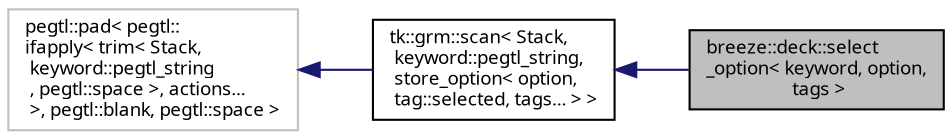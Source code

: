 digraph "breeze::deck::select_option&lt; keyword, option, tags &gt;"
{
 // INTERACTIVE_SVG=YES
  bgcolor="transparent";
  edge [fontname="sans-serif",fontsize="9",labelfontname="sans-serif",labelfontsize="9"];
  node [fontname="sans-serif",fontsize="9",shape=record];
  rankdir="LR";
  Node1 [label="breeze::deck::select\l_option\< keyword, option,\l tags \>",height=0.2,width=0.4,color="black", fillcolor="grey75", style="filled", fontcolor="black"];
  Node2 -> Node1 [dir="back",color="midnightblue",fontsize="9",style="solid",fontname="sans-serif"];
  Node2 [label="tk::grm::scan\< Stack,\l keyword::pegtl_string,\l store_option\< option,\l tag::selected, tags... \> \>",height=0.2,width=0.4,color="black",URL="$structtk_1_1grm_1_1scan.html"];
  Node3 -> Node2 [dir="back",color="midnightblue",fontsize="9",style="solid",fontname="sans-serif"];
  Node3 [label="pegtl::pad\< pegtl::\lifapply\< trim\< Stack,\l keyword::pegtl_string\l , pegtl::space \>, actions...\l \>, pegtl::blank, pegtl::space \>",height=0.2,width=0.4,color="grey75"];
}
